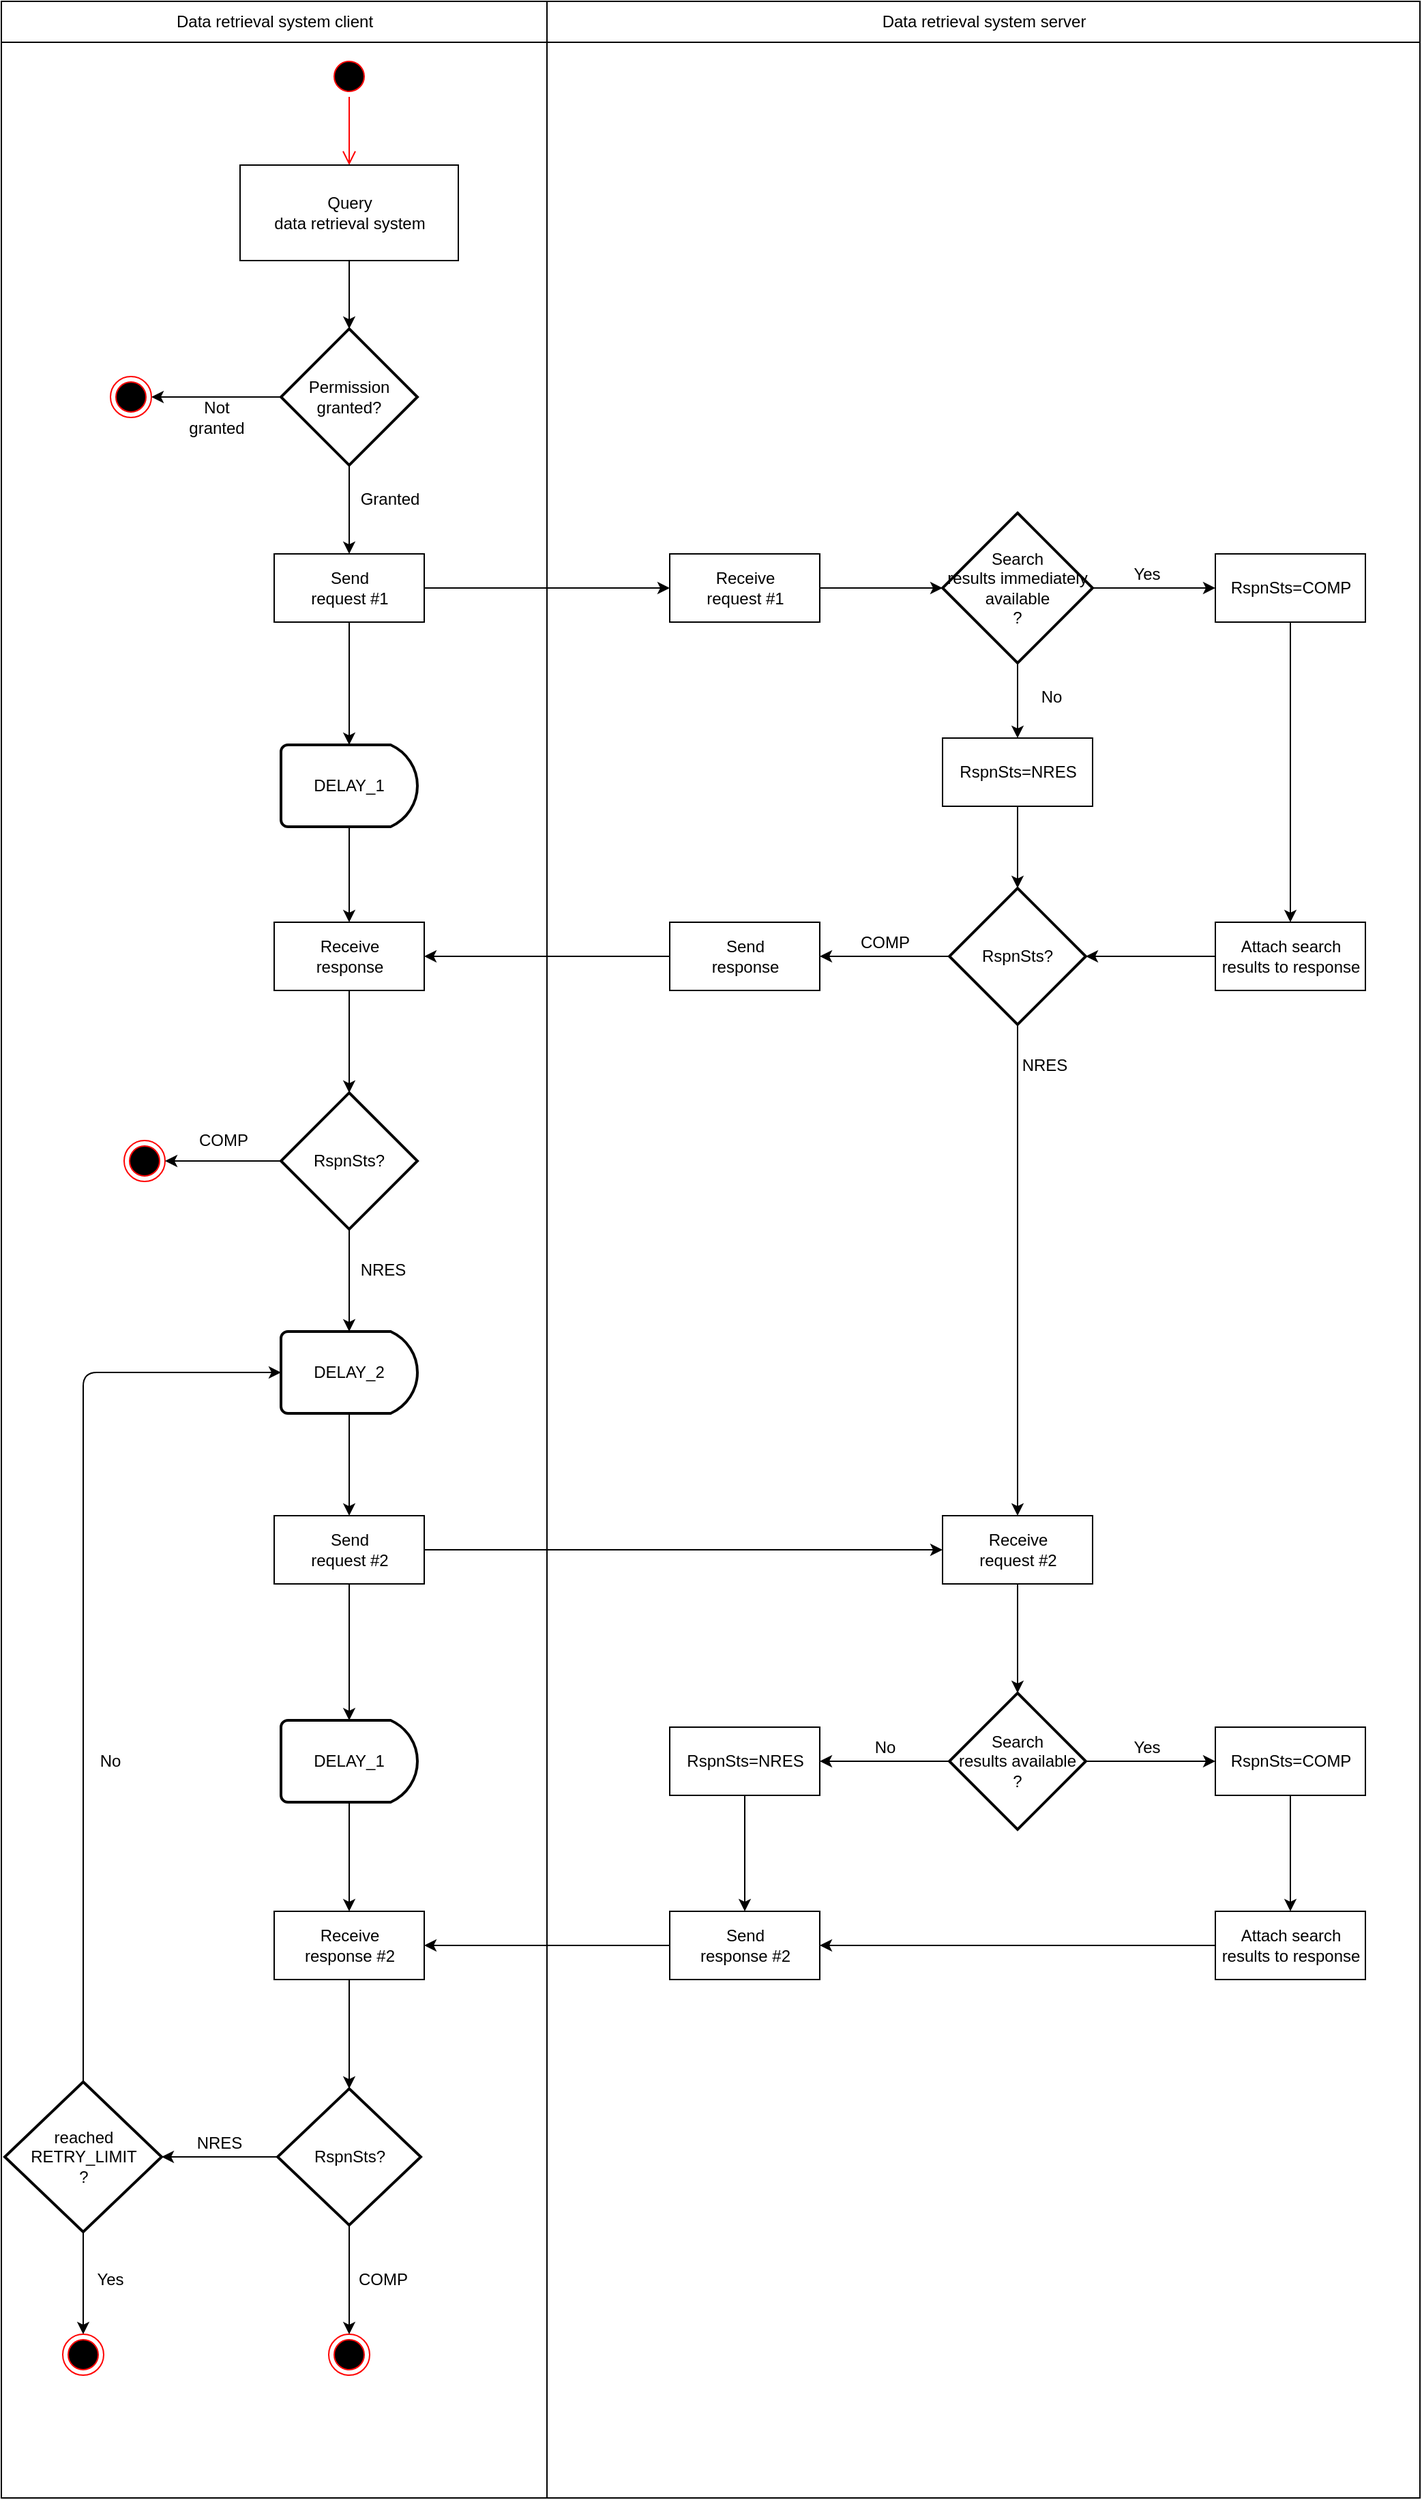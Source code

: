 <mxfile version="11.3.1" type="device" pages="1"><diagram id="aarI69xZHIist2HCta9E" name="Page-1"><mxGraphModel dx="1422" dy="615" grid="1" gridSize="10" guides="1" tooltips="1" connect="1" arrows="1" fold="1" page="1" pageScale="1" pageWidth="850" pageHeight="1100" math="0" shadow="0"><root><mxCell id="0"/><mxCell id="1" parent="0"/><mxCell id="n9tnSGsol8YIWOQ1lJVu-21" value="" style="rounded=0;whiteSpace=wrap;html=1;" parent="1" vertex="1"><mxGeometry x="480" y="10" width="640" height="1830" as="geometry"/></mxCell><mxCell id="n9tnSGsol8YIWOQ1lJVu-20" value="" style="rounded=0;whiteSpace=wrap;html=1;" parent="1" vertex="1"><mxGeometry x="80" y="10" width="400" height="1830" as="geometry"/></mxCell><mxCell id="n9tnSGsol8YIWOQ1lJVu-1" value="" style="ellipse;html=1;shape=startState;fillColor=#000000;strokeColor=#ff0000;" parent="1" vertex="1"><mxGeometry x="320" y="50" width="30" height="30" as="geometry"/></mxCell><mxCell id="n9tnSGsol8YIWOQ1lJVu-2" value="" style="edgeStyle=orthogonalEdgeStyle;html=1;verticalAlign=bottom;endArrow=open;endSize=8;strokeColor=#ff0000;entryX=0.5;entryY=0;entryDx=0;entryDy=0;" parent="1" source="n9tnSGsol8YIWOQ1lJVu-1" target="n9tnSGsol8YIWOQ1lJVu-3" edge="1"><mxGeometry relative="1" as="geometry"><mxPoint x="335" y="140" as="targetPoint"/></mxGeometry></mxCell><mxCell id="n9tnSGsol8YIWOQ1lJVu-3" value="&lt;div&gt;Query &lt;br&gt;&lt;/div&gt;&lt;div&gt;data retrieval system&lt;/div&gt;" style="html=1;" parent="1" vertex="1"><mxGeometry x="255" y="130" width="160" height="70" as="geometry"/></mxCell><mxCell id="n9tnSGsol8YIWOQ1lJVu-4" value="&lt;div&gt;Permission&lt;/div&gt;&lt;div&gt;granted?&lt;br&gt;&lt;/div&gt;" style="strokeWidth=2;html=1;shape=mxgraph.flowchart.decision;whiteSpace=wrap;" parent="1" vertex="1"><mxGeometry x="285" y="250" width="100" height="100" as="geometry"/></mxCell><mxCell id="n9tnSGsol8YIWOQ1lJVu-5" value="" style="endArrow=classic;html=1;exitX=0.5;exitY=1;exitDx=0;exitDy=0;entryX=0.5;entryY=0;entryDx=0;entryDy=0;entryPerimeter=0;" parent="1" source="n9tnSGsol8YIWOQ1lJVu-3" target="n9tnSGsol8YIWOQ1lJVu-4" edge="1"><mxGeometry width="50" height="50" relative="1" as="geometry"><mxPoint x="320" y="290" as="sourcePoint"/><mxPoint x="370" y="240" as="targetPoint"/></mxGeometry></mxCell><mxCell id="n9tnSGsol8YIWOQ1lJVu-6" value="" style="ellipse;html=1;shape=endState;fillColor=#000000;strokeColor=#ff0000;" parent="1" vertex="1"><mxGeometry x="160" y="285" width="30" height="30" as="geometry"/></mxCell><mxCell id="n9tnSGsol8YIWOQ1lJVu-7" value="" style="endArrow=classic;html=1;entryX=1;entryY=0.5;entryDx=0;entryDy=0;exitX=0;exitY=0.5;exitDx=0;exitDy=0;exitPerimeter=0;" parent="1" source="n9tnSGsol8YIWOQ1lJVu-4" target="n9tnSGsol8YIWOQ1lJVu-6" edge="1"><mxGeometry width="50" height="50" relative="1" as="geometry"><mxPoint x="220" y="380" as="sourcePoint"/><mxPoint x="270" y="330" as="targetPoint"/></mxGeometry></mxCell><mxCell id="n9tnSGsol8YIWOQ1lJVu-8" value="Not granted" style="text;html=1;strokeColor=none;fillColor=none;align=center;verticalAlign=middle;whiteSpace=wrap;rounded=0;" parent="1" vertex="1"><mxGeometry x="217.5" y="305" width="40" height="20" as="geometry"/></mxCell><mxCell id="n9tnSGsol8YIWOQ1lJVu-10" value="&lt;div&gt;Send &lt;br&gt;&lt;/div&gt;&lt;div&gt;request #1&lt;br&gt;&lt;/div&gt;" style="html=1;" parent="1" vertex="1"><mxGeometry x="280" y="415" width="110" height="50" as="geometry"/></mxCell><mxCell id="n9tnSGsol8YIWOQ1lJVu-11" value="" style="endArrow=classic;html=1;exitX=0.5;exitY=1;exitDx=0;exitDy=0;exitPerimeter=0;entryX=0.5;entryY=0;entryDx=0;entryDy=0;" parent="1" source="n9tnSGsol8YIWOQ1lJVu-4" target="n9tnSGsol8YIWOQ1lJVu-10" edge="1"><mxGeometry width="50" height="50" relative="1" as="geometry"><mxPoint x="310" y="470" as="sourcePoint"/><mxPoint x="360" y="420" as="targetPoint"/></mxGeometry></mxCell><mxCell id="n9tnSGsol8YIWOQ1lJVu-12" value="" style="endArrow=classic;html=1;exitX=1;exitY=0.5;exitDx=0;exitDy=0;entryX=0;entryY=0.5;entryDx=0;entryDy=0;" parent="1" source="n9tnSGsol8YIWOQ1lJVu-10" target="n9tnSGsol8YIWOQ1lJVu-13" edge="1"><mxGeometry width="50" height="50" relative="1" as="geometry"><mxPoint x="160" y="600" as="sourcePoint"/><mxPoint x="335" y="610" as="targetPoint"/></mxGeometry></mxCell><mxCell id="n9tnSGsol8YIWOQ1lJVu-13" value="&lt;div&gt;Receive &lt;br&gt;&lt;/div&gt;&lt;div&gt;request #1&lt;br&gt;&lt;/div&gt;" style="html=1;" parent="1" vertex="1"><mxGeometry x="570" y="415" width="110" height="50" as="geometry"/></mxCell><mxCell id="n9tnSGsol8YIWOQ1lJVu-14" value="&lt;div&gt;RspnSts=NRES&lt;br&gt;&lt;/div&gt;" style="html=1;" parent="1" vertex="1"><mxGeometry x="770" y="550" width="110" height="50" as="geometry"/></mxCell><mxCell id="n9tnSGsol8YIWOQ1lJVu-22" value="Data retrieval system client" style="html=1;" parent="1" vertex="1"><mxGeometry x="80" y="10" width="400" height="30" as="geometry"/></mxCell><mxCell id="n9tnSGsol8YIWOQ1lJVu-23" value="Data retrieval system server" style="html=1;" parent="1" vertex="1"><mxGeometry x="480" y="10" width="640" height="30" as="geometry"/></mxCell><mxCell id="n9tnSGsol8YIWOQ1lJVu-24" value="Granted" style="text;html=1;strokeColor=none;fillColor=none;align=center;verticalAlign=middle;whiteSpace=wrap;rounded=0;" parent="1" vertex="1"><mxGeometry x="345" y="365" width="40" height="20" as="geometry"/></mxCell><mxCell id="9JoCxrENI88ZQL-zNagX-1" value="&lt;div&gt;Search &lt;br&gt;&lt;/div&gt;&lt;div&gt;results immediately available&lt;/div&gt;?" style="strokeWidth=2;html=1;shape=mxgraph.flowchart.decision;whiteSpace=wrap;" vertex="1" parent="1"><mxGeometry x="770" y="385" width="110" height="110" as="geometry"/></mxCell><mxCell id="9JoCxrENI88ZQL-zNagX-2" value="&lt;div&gt;RspnSts=COMP&lt;/div&gt;" style="html=1;" vertex="1" parent="1"><mxGeometry x="970" y="415" width="110" height="50" as="geometry"/></mxCell><mxCell id="9JoCxrENI88ZQL-zNagX-3" value="" style="endArrow=classic;html=1;entryX=0;entryY=0.5;entryDx=0;entryDy=0;entryPerimeter=0;exitX=1;exitY=0.5;exitDx=0;exitDy=0;" edge="1" parent="1" source="n9tnSGsol8YIWOQ1lJVu-13" target="9JoCxrENI88ZQL-zNagX-1"><mxGeometry width="50" height="50" relative="1" as="geometry"><mxPoint x="720" y="510" as="sourcePoint"/><mxPoint x="770" y="460" as="targetPoint"/></mxGeometry></mxCell><mxCell id="9JoCxrENI88ZQL-zNagX-4" value="" style="endArrow=classic;html=1;entryX=0;entryY=0.5;entryDx=0;entryDy=0;exitX=1;exitY=0.5;exitDx=0;exitDy=0;exitPerimeter=0;" edge="1" parent="1" source="9JoCxrENI88ZQL-zNagX-1" target="9JoCxrENI88ZQL-zNagX-2"><mxGeometry width="50" height="50" relative="1" as="geometry"><mxPoint x="890" y="500" as="sourcePoint"/><mxPoint x="940" y="450" as="targetPoint"/></mxGeometry></mxCell><mxCell id="9JoCxrENI88ZQL-zNagX-5" value="" style="endArrow=classic;html=1;exitX=0.5;exitY=1;exitDx=0;exitDy=0;exitPerimeter=0;entryX=0.5;entryY=0;entryDx=0;entryDy=0;" edge="1" parent="1" source="9JoCxrENI88ZQL-zNagX-1" target="n9tnSGsol8YIWOQ1lJVu-14"><mxGeometry width="50" height="50" relative="1" as="geometry"><mxPoint x="880" y="550" as="sourcePoint"/><mxPoint x="930" y="500" as="targetPoint"/></mxGeometry></mxCell><mxCell id="9JoCxrENI88ZQL-zNagX-6" value="&lt;div&gt;Attach search &lt;br&gt;&lt;/div&gt;&lt;div&gt;results to response &lt;/div&gt;" style="html=1;" vertex="1" parent="1"><mxGeometry x="970" y="685" width="110" height="50" as="geometry"/></mxCell><mxCell id="9JoCxrENI88ZQL-zNagX-7" value="&lt;div&gt;Send &lt;br&gt;&lt;/div&gt;&lt;div&gt;response&lt;br&gt;&lt;/div&gt;" style="html=1;" vertex="1" parent="1"><mxGeometry x="570" y="685" width="110" height="50" as="geometry"/></mxCell><mxCell id="9JoCxrENI88ZQL-zNagX-9" value="" style="endArrow=classic;html=1;exitX=0.5;exitY=1;exitDx=0;exitDy=0;entryX=0.5;entryY=0;entryDx=0;entryDy=0;" edge="1" parent="1" source="9JoCxrENI88ZQL-zNagX-2" target="9JoCxrENI88ZQL-zNagX-6"><mxGeometry width="50" height="50" relative="1" as="geometry"><mxPoint x="1030" y="600" as="sourcePoint"/><mxPoint x="1080" y="550" as="targetPoint"/></mxGeometry></mxCell><mxCell id="9JoCxrENI88ZQL-zNagX-10" value="" style="endArrow=classic;html=1;entryX=0;entryY=0.5;entryDx=0;entryDy=0;exitX=0.5;exitY=1;exitDx=0;exitDy=0;entryPerimeter=0;" edge="1" parent="1" source="n9tnSGsol8YIWOQ1lJVu-14" target="9JoCxrENI88ZQL-zNagX-20"><mxGeometry width="50" height="50" relative="1" as="geometry"><mxPoint x="700" y="660" as="sourcePoint"/><mxPoint x="750" y="610" as="targetPoint"/></mxGeometry></mxCell><mxCell id="9JoCxrENI88ZQL-zNagX-11" value="" style="endArrow=classic;html=1;exitX=0;exitY=0.5;exitDx=0;exitDy=0;entryX=0.5;entryY=0;entryDx=0;entryDy=0;entryPerimeter=0;" edge="1" parent="1" source="9JoCxrENI88ZQL-zNagX-6" target="9JoCxrENI88ZQL-zNagX-20"><mxGeometry width="50" height="50" relative="1" as="geometry"><mxPoint x="910" y="660" as="sourcePoint"/><mxPoint x="900" y="695" as="targetPoint"/></mxGeometry></mxCell><mxCell id="9JoCxrENI88ZQL-zNagX-12" value="DELAY_1 " style="strokeWidth=2;html=1;shape=mxgraph.flowchart.delay;whiteSpace=wrap;" vertex="1" parent="1"><mxGeometry x="285" y="555" width="100" height="60" as="geometry"/></mxCell><mxCell id="9JoCxrENI88ZQL-zNagX-13" value="" style="endArrow=classic;html=1;exitX=0.5;exitY=1;exitDx=0;exitDy=0;entryX=0.5;entryY=0;entryDx=0;entryDy=0;entryPerimeter=0;" edge="1" parent="1" source="n9tnSGsol8YIWOQ1lJVu-10" target="9JoCxrENI88ZQL-zNagX-12"><mxGeometry width="50" height="50" relative="1" as="geometry"><mxPoint x="310" y="540" as="sourcePoint"/><mxPoint x="360" y="490" as="targetPoint"/></mxGeometry></mxCell><mxCell id="9JoCxrENI88ZQL-zNagX-15" value="&lt;div&gt;Receive &lt;br&gt;&lt;/div&gt;&lt;div&gt;response&lt;br&gt;&lt;/div&gt;" style="html=1;" vertex="1" parent="1"><mxGeometry x="280" y="685" width="110" height="50" as="geometry"/></mxCell><mxCell id="9JoCxrENI88ZQL-zNagX-16" value="" style="endArrow=classic;html=1;exitX=0.5;exitY=1;exitDx=0;exitDy=0;exitPerimeter=0;entryX=0.5;entryY=0;entryDx=0;entryDy=0;" edge="1" parent="1" source="9JoCxrENI88ZQL-zNagX-12" target="9JoCxrENI88ZQL-zNagX-15"><mxGeometry width="50" height="50" relative="1" as="geometry"><mxPoint x="410" y="660" as="sourcePoint"/><mxPoint x="460" y="610" as="targetPoint"/></mxGeometry></mxCell><mxCell id="9JoCxrENI88ZQL-zNagX-17" value="Yes" style="text;html=1;strokeColor=none;fillColor=none;align=center;verticalAlign=middle;whiteSpace=wrap;rounded=0;" vertex="1" parent="1"><mxGeometry x="900" y="420" width="40" height="20" as="geometry"/></mxCell><mxCell id="9JoCxrENI88ZQL-zNagX-18" value="No" style="text;html=1;strokeColor=none;fillColor=none;align=center;verticalAlign=middle;whiteSpace=wrap;rounded=0;" vertex="1" parent="1"><mxGeometry x="830" y="510" width="40" height="20" as="geometry"/></mxCell><mxCell id="9JoCxrENI88ZQL-zNagX-20" value="RspnSts?" style="strokeWidth=2;html=1;shape=mxgraph.flowchart.decision;whiteSpace=wrap;direction=south;" vertex="1" parent="1"><mxGeometry x="775" y="660" width="100" height="100" as="geometry"/></mxCell><mxCell id="9JoCxrENI88ZQL-zNagX-21" value="" style="endArrow=classic;html=1;exitX=0.5;exitY=1;exitDx=0;exitDy=0;exitPerimeter=0;entryX=1;entryY=0.5;entryDx=0;entryDy=0;" edge="1" parent="1" source="9JoCxrENI88ZQL-zNagX-20" target="9JoCxrENI88ZQL-zNagX-7"><mxGeometry width="50" height="50" relative="1" as="geometry"><mxPoint x="710" y="690" as="sourcePoint"/><mxPoint x="760" y="640" as="targetPoint"/></mxGeometry></mxCell><mxCell id="9JoCxrENI88ZQL-zNagX-22" value="COMP" style="text;html=1;strokeColor=none;fillColor=none;align=center;verticalAlign=middle;whiteSpace=wrap;rounded=0;" vertex="1" parent="1"><mxGeometry x="708" y="690" width="40" height="20" as="geometry"/></mxCell><mxCell id="9JoCxrENI88ZQL-zNagX-26" value="" style="endArrow=classic;html=1;exitX=1;exitY=0.5;exitDx=0;exitDy=0;exitPerimeter=0;entryX=0.5;entryY=0;entryDx=0;entryDy=0;" edge="1" parent="1" source="9JoCxrENI88ZQL-zNagX-20" target="9JoCxrENI88ZQL-zNagX-53"><mxGeometry width="50" height="50" relative="1" as="geometry"><mxPoint x="910" y="810" as="sourcePoint"/><mxPoint x="825" y="830" as="targetPoint"/></mxGeometry></mxCell><mxCell id="9JoCxrENI88ZQL-zNagX-28" value="&lt;div&gt;Search &lt;br&gt;&lt;/div&gt;&lt;div&gt;results available&lt;/div&gt;?" style="strokeWidth=2;html=1;shape=mxgraph.flowchart.decision;whiteSpace=wrap;" vertex="1" parent="1"><mxGeometry x="775" y="1250" width="100" height="100" as="geometry"/></mxCell><mxCell id="9JoCxrENI88ZQL-zNagX-34" value="NRES" style="text;html=1;strokeColor=none;fillColor=none;align=center;verticalAlign=middle;whiteSpace=wrap;rounded=0;" vertex="1" parent="1"><mxGeometry x="825" y="780" width="40" height="20" as="geometry"/></mxCell><mxCell id="9JoCxrENI88ZQL-zNagX-35" value="" style="endArrow=classic;html=1;exitX=0;exitY=0.5;exitDx=0;exitDy=0;entryX=1;entryY=0.5;entryDx=0;entryDy=0;" edge="1" parent="1" source="9JoCxrENI88ZQL-zNagX-7" target="9JoCxrENI88ZQL-zNagX-15"><mxGeometry width="50" height="50" relative="1" as="geometry"><mxPoint x="500" y="680" as="sourcePoint"/><mxPoint x="550" y="630" as="targetPoint"/></mxGeometry></mxCell><mxCell id="9JoCxrENI88ZQL-zNagX-42" value="RspnSts?" style="strokeWidth=2;html=1;shape=mxgraph.flowchart.decision;whiteSpace=wrap;" vertex="1" parent="1"><mxGeometry x="285" y="810" width="100" height="100" as="geometry"/></mxCell><mxCell id="9JoCxrENI88ZQL-zNagX-43" value="" style="endArrow=classic;html=1;exitX=0.5;exitY=1;exitDx=0;exitDy=0;entryX=0.5;entryY=0;entryDx=0;entryDy=0;entryPerimeter=0;" edge="1" parent="1" source="9JoCxrENI88ZQL-zNagX-15" target="9JoCxrENI88ZQL-zNagX-42"><mxGeometry width="50" height="50" relative="1" as="geometry"><mxPoint x="380" y="820" as="sourcePoint"/><mxPoint x="430" y="770" as="targetPoint"/></mxGeometry></mxCell><mxCell id="9JoCxrENI88ZQL-zNagX-44" value="" style="ellipse;html=1;shape=endState;fillColor=#000000;strokeColor=#ff0000;" vertex="1" parent="1"><mxGeometry x="170" y="845" width="30" height="30" as="geometry"/></mxCell><mxCell id="9JoCxrENI88ZQL-zNagX-45" value="" style="endArrow=classic;html=1;exitX=0;exitY=0.5;exitDx=0;exitDy=0;exitPerimeter=0;entryX=1;entryY=0.5;entryDx=0;entryDy=0;" edge="1" parent="1" source="9JoCxrENI88ZQL-zNagX-42" target="9JoCxrENI88ZQL-zNagX-44"><mxGeometry width="50" height="50" relative="1" as="geometry"><mxPoint x="250" y="830" as="sourcePoint"/><mxPoint x="300" y="780" as="targetPoint"/></mxGeometry></mxCell><mxCell id="9JoCxrENI88ZQL-zNagX-46" value="COMP" style="text;html=1;strokeColor=none;fillColor=none;align=center;verticalAlign=middle;whiteSpace=wrap;rounded=0;" vertex="1" parent="1"><mxGeometry x="223" y="835" width="40" height="20" as="geometry"/></mxCell><mxCell id="9JoCxrENI88ZQL-zNagX-47" value="DELAY_2" style="strokeWidth=2;html=1;shape=mxgraph.flowchart.delay;whiteSpace=wrap;" vertex="1" parent="1"><mxGeometry x="285" y="985" width="100" height="60" as="geometry"/></mxCell><mxCell id="9JoCxrENI88ZQL-zNagX-48" value="" style="endArrow=classic;html=1;exitX=0.5;exitY=1;exitDx=0;exitDy=0;exitPerimeter=0;entryX=0.5;entryY=0;entryDx=0;entryDy=0;entryPerimeter=0;" edge="1" parent="1" source="9JoCxrENI88ZQL-zNagX-42" target="9JoCxrENI88ZQL-zNagX-47"><mxGeometry width="50" height="50" relative="1" as="geometry"><mxPoint x="340" y="970" as="sourcePoint"/><mxPoint x="390" y="920" as="targetPoint"/></mxGeometry></mxCell><mxCell id="9JoCxrENI88ZQL-zNagX-49" value="NRES" style="text;html=1;strokeColor=none;fillColor=none;align=center;verticalAlign=middle;whiteSpace=wrap;rounded=0;" vertex="1" parent="1"><mxGeometry x="340" y="930" width="40" height="20" as="geometry"/></mxCell><mxCell id="9JoCxrENI88ZQL-zNagX-51" value="&lt;div&gt;Send &lt;br&gt;&lt;/div&gt;&lt;div&gt;request #2&lt;/div&gt;" style="html=1;" vertex="1" parent="1"><mxGeometry x="280" y="1120" width="110" height="50" as="geometry"/></mxCell><mxCell id="9JoCxrENI88ZQL-zNagX-52" value="" style="endArrow=classic;html=1;exitX=0.5;exitY=1;exitDx=0;exitDy=0;exitPerimeter=0;entryX=0.5;entryY=0;entryDx=0;entryDy=0;" edge="1" parent="1" source="9JoCxrENI88ZQL-zNagX-47" target="9JoCxrENI88ZQL-zNagX-51"><mxGeometry width="50" height="50" relative="1" as="geometry"><mxPoint x="350" y="1110" as="sourcePoint"/><mxPoint x="400" y="1060" as="targetPoint"/></mxGeometry></mxCell><mxCell id="9JoCxrENI88ZQL-zNagX-53" value="&lt;div&gt;Receive &lt;br&gt;&lt;/div&gt;&lt;div&gt;request #2&lt;/div&gt;" style="html=1;" vertex="1" parent="1"><mxGeometry x="770" y="1120" width="110" height="50" as="geometry"/></mxCell><mxCell id="9JoCxrENI88ZQL-zNagX-54" value="" style="endArrow=classic;html=1;entryX=0;entryY=0.5;entryDx=0;entryDy=0;exitX=1;exitY=0.5;exitDx=0;exitDy=0;" edge="1" parent="1" source="9JoCxrENI88ZQL-zNagX-51" target="9JoCxrENI88ZQL-zNagX-53"><mxGeometry width="50" height="50" relative="1" as="geometry"><mxPoint x="420" y="1152" as="sourcePoint"/><mxPoint x="500" y="1090" as="targetPoint"/></mxGeometry></mxCell><mxCell id="9JoCxrENI88ZQL-zNagX-55" value="" style="endArrow=classic;html=1;exitX=0.5;exitY=1;exitDx=0;exitDy=0;entryX=0.5;entryY=0;entryDx=0;entryDy=0;entryPerimeter=0;" edge="1" parent="1" source="9JoCxrENI88ZQL-zNagX-53" target="9JoCxrENI88ZQL-zNagX-28"><mxGeometry width="50" height="50" relative="1" as="geometry"><mxPoint x="900" y="1230" as="sourcePoint"/><mxPoint x="950" y="1180" as="targetPoint"/></mxGeometry></mxCell><mxCell id="9JoCxrENI88ZQL-zNagX-57" value="&lt;div&gt;Send &lt;br&gt;&lt;/div&gt;&lt;div&gt;response #2&lt;/div&gt;" style="html=1;" vertex="1" parent="1"><mxGeometry x="570" y="1410" width="110" height="50" as="geometry"/></mxCell><mxCell id="9JoCxrENI88ZQL-zNagX-58" value="RspnSts=NRES" style="html=1;" vertex="1" parent="1"><mxGeometry x="570" y="1275" width="110" height="50" as="geometry"/></mxCell><mxCell id="9JoCxrENI88ZQL-zNagX-60" value="&lt;div&gt;Attach search &lt;br&gt;&lt;/div&gt;&lt;div&gt;results to response&lt;/div&gt;" style="html=1;" vertex="1" parent="1"><mxGeometry x="970" y="1410" width="110" height="50" as="geometry"/></mxCell><mxCell id="9JoCxrENI88ZQL-zNagX-61" value="" style="endArrow=classic;html=1;entryX=1;entryY=0.5;entryDx=0;entryDy=0;exitX=0;exitY=0.5;exitDx=0;exitDy=0;exitPerimeter=0;" edge="1" parent="1" source="9JoCxrENI88ZQL-zNagX-28" target="9JoCxrENI88ZQL-zNagX-58"><mxGeometry width="50" height="50" relative="1" as="geometry"><mxPoint x="720" y="1330" as="sourcePoint"/><mxPoint x="770" y="1280" as="targetPoint"/></mxGeometry></mxCell><mxCell id="9JoCxrENI88ZQL-zNagX-62" value="" style="endArrow=classic;html=1;exitX=0.5;exitY=1;exitDx=0;exitDy=0;entryX=0.5;entryY=0;entryDx=0;entryDy=0;" edge="1" parent="1" source="9JoCxrENI88ZQL-zNagX-58" target="9JoCxrENI88ZQL-zNagX-57"><mxGeometry width="50" height="50" relative="1" as="geometry"><mxPoint x="650" y="1390" as="sourcePoint"/><mxPoint x="700" y="1340" as="targetPoint"/></mxGeometry></mxCell><mxCell id="9JoCxrENI88ZQL-zNagX-63" value="" style="endArrow=classic;html=1;exitX=1;exitY=0.5;exitDx=0;exitDy=0;exitPerimeter=0;entryX=0;entryY=0.5;entryDx=0;entryDy=0;" edge="1" parent="1" source="9JoCxrENI88ZQL-zNagX-28" target="9JoCxrENI88ZQL-zNagX-64"><mxGeometry width="50" height="50" relative="1" as="geometry"><mxPoint x="940" y="1420" as="sourcePoint"/><mxPoint x="990" y="1370" as="targetPoint"/></mxGeometry></mxCell><mxCell id="9JoCxrENI88ZQL-zNagX-64" value="RspnSts=COMP" style="html=1;" vertex="1" parent="1"><mxGeometry x="970" y="1275" width="110" height="50" as="geometry"/></mxCell><mxCell id="9JoCxrENI88ZQL-zNagX-65" value="" style="endArrow=classic;html=1;exitX=0.5;exitY=1;exitDx=0;exitDy=0;entryX=0.5;entryY=0;entryDx=0;entryDy=0;" edge="1" parent="1" source="9JoCxrENI88ZQL-zNagX-64" target="9JoCxrENI88ZQL-zNagX-60"><mxGeometry width="50" height="50" relative="1" as="geometry"><mxPoint x="1080" y="1390" as="sourcePoint"/><mxPoint x="1130" y="1340" as="targetPoint"/></mxGeometry></mxCell><mxCell id="9JoCxrENI88ZQL-zNagX-66" value="" style="endArrow=classic;html=1;entryX=1;entryY=0.5;entryDx=0;entryDy=0;exitX=0;exitY=0.5;exitDx=0;exitDy=0;" edge="1" parent="1" source="9JoCxrENI88ZQL-zNagX-60" target="9JoCxrENI88ZQL-zNagX-57"><mxGeometry width="50" height="50" relative="1" as="geometry"><mxPoint x="820" y="1440" as="sourcePoint"/><mxPoint x="870" y="1390" as="targetPoint"/></mxGeometry></mxCell><mxCell id="9JoCxrENI88ZQL-zNagX-68" value="DELAY_1" style="strokeWidth=2;html=1;shape=mxgraph.flowchart.delay;whiteSpace=wrap;" vertex="1" parent="1"><mxGeometry x="285" y="1270" width="100" height="60" as="geometry"/></mxCell><mxCell id="9JoCxrENI88ZQL-zNagX-69" value="" style="endArrow=classic;html=1;exitX=0.5;exitY=1;exitDx=0;exitDy=0;entryX=0.5;entryY=0;entryDx=0;entryDy=0;entryPerimeter=0;" edge="1" parent="1" source="9JoCxrENI88ZQL-zNagX-51" target="9JoCxrENI88ZQL-zNagX-68"><mxGeometry width="50" height="50" relative="1" as="geometry"><mxPoint x="380" y="1250" as="sourcePoint"/><mxPoint x="430" y="1200" as="targetPoint"/></mxGeometry></mxCell><mxCell id="9JoCxrENI88ZQL-zNagX-70" value="&lt;div&gt;Receive &lt;br&gt;&lt;/div&gt;&lt;div&gt;response #2&lt;/div&gt;" style="html=1;" vertex="1" parent="1"><mxGeometry x="280" y="1410" width="110" height="50" as="geometry"/></mxCell><mxCell id="9JoCxrENI88ZQL-zNagX-71" value="" style="endArrow=classic;html=1;entryX=1;entryY=0.5;entryDx=0;entryDy=0;exitX=0;exitY=0.5;exitDx=0;exitDy=0;" edge="1" parent="1" source="9JoCxrENI88ZQL-zNagX-57" target="9JoCxrENI88ZQL-zNagX-70"><mxGeometry width="50" height="50" relative="1" as="geometry"><mxPoint x="500" y="1470" as="sourcePoint"/><mxPoint x="550" y="1420" as="targetPoint"/></mxGeometry></mxCell><mxCell id="9JoCxrENI88ZQL-zNagX-72" value="" style="endArrow=classic;html=1;exitX=0.5;exitY=1;exitDx=0;exitDy=0;exitPerimeter=0;entryX=0.5;entryY=0;entryDx=0;entryDy=0;" edge="1" parent="1" source="9JoCxrENI88ZQL-zNagX-68" target="9JoCxrENI88ZQL-zNagX-70"><mxGeometry width="50" height="50" relative="1" as="geometry"><mxPoint x="380" y="1400" as="sourcePoint"/><mxPoint x="430" y="1350" as="targetPoint"/></mxGeometry></mxCell><mxCell id="9JoCxrENI88ZQL-zNagX-74" value="&lt;div&gt;reached&lt;/div&gt;&lt;div&gt;RETRY_LIMIT&lt;br&gt;&lt;/div&gt;?" style="strokeWidth=2;html=1;shape=mxgraph.flowchart.decision;whiteSpace=wrap;" vertex="1" parent="1"><mxGeometry x="82.5" y="1535" width="115" height="110" as="geometry"/></mxCell><mxCell id="9JoCxrENI88ZQL-zNagX-75" value="RspnSts?" style="strokeWidth=2;html=1;shape=mxgraph.flowchart.decision;whiteSpace=wrap;" vertex="1" parent="1"><mxGeometry x="282.5" y="1540" width="105" height="100" as="geometry"/></mxCell><mxCell id="9JoCxrENI88ZQL-zNagX-76" value="" style="endArrow=classic;html=1;exitX=0.5;exitY=1;exitDx=0;exitDy=0;entryX=0.5;entryY=0;entryDx=0;entryDy=0;entryPerimeter=0;" edge="1" parent="1" source="9JoCxrENI88ZQL-zNagX-70" target="9JoCxrENI88ZQL-zNagX-75"><mxGeometry width="50" height="50" relative="1" as="geometry"><mxPoint x="410" y="1540" as="sourcePoint"/><mxPoint x="460" y="1490" as="targetPoint"/></mxGeometry></mxCell><mxCell id="9JoCxrENI88ZQL-zNagX-77" value="" style="endArrow=classic;html=1;entryX=1;entryY=0.5;entryDx=0;entryDy=0;entryPerimeter=0;exitX=0;exitY=0.5;exitDx=0;exitDy=0;exitPerimeter=0;" edge="1" parent="1" source="9JoCxrENI88ZQL-zNagX-75" target="9JoCxrENI88ZQL-zNagX-74"><mxGeometry width="50" height="50" relative="1" as="geometry"><mxPoint x="220" y="1640" as="sourcePoint"/><mxPoint x="270" y="1590" as="targetPoint"/></mxGeometry></mxCell><mxCell id="9JoCxrENI88ZQL-zNagX-78" value="" style="ellipse;html=1;shape=endState;fillColor=#000000;strokeColor=#ff0000;" vertex="1" parent="1"><mxGeometry x="125" y="1720" width="30" height="30" as="geometry"/></mxCell><mxCell id="9JoCxrENI88ZQL-zNagX-79" value="" style="ellipse;html=1;shape=endState;fillColor=#000000;strokeColor=#ff0000;" vertex="1" parent="1"><mxGeometry x="320" y="1720" width="30" height="30" as="geometry"/></mxCell><mxCell id="9JoCxrENI88ZQL-zNagX-80" value="" style="endArrow=classic;html=1;exitX=0.5;exitY=1;exitDx=0;exitDy=0;exitPerimeter=0;entryX=0.5;entryY=0;entryDx=0;entryDy=0;" edge="1" parent="1" source="9JoCxrENI88ZQL-zNagX-74" target="9JoCxrENI88ZQL-zNagX-78"><mxGeometry width="50" height="50" relative="1" as="geometry"><mxPoint x="170" y="1720" as="sourcePoint"/><mxPoint x="220" y="1670" as="targetPoint"/></mxGeometry></mxCell><mxCell id="9JoCxrENI88ZQL-zNagX-81" value="" style="endArrow=classic;html=1;exitX=0.5;exitY=1;exitDx=0;exitDy=0;exitPerimeter=0;entryX=0.5;entryY=0;entryDx=0;entryDy=0;" edge="1" parent="1" source="9JoCxrENI88ZQL-zNagX-75" target="9JoCxrENI88ZQL-zNagX-79"><mxGeometry width="50" height="50" relative="1" as="geometry"><mxPoint x="390" y="1720" as="sourcePoint"/><mxPoint x="440" y="1670" as="targetPoint"/></mxGeometry></mxCell><mxCell id="9JoCxrENI88ZQL-zNagX-82" value="NRES" style="text;html=1;strokeColor=none;fillColor=none;align=center;verticalAlign=middle;whiteSpace=wrap;rounded=0;" vertex="1" parent="1"><mxGeometry x="220" y="1570" width="40" height="20" as="geometry"/></mxCell><mxCell id="9JoCxrENI88ZQL-zNagX-85" value="COMP" style="text;html=1;strokeColor=none;fillColor=none;align=center;verticalAlign=middle;whiteSpace=wrap;rounded=0;" vertex="1" parent="1"><mxGeometry x="340" y="1670" width="40" height="20" as="geometry"/></mxCell><mxCell id="9JoCxrENI88ZQL-zNagX-88" value="" style="endArrow=classic;html=1;exitX=0.5;exitY=0;exitDx=0;exitDy=0;exitPerimeter=0;entryX=0;entryY=0.5;entryDx=0;entryDy=0;entryPerimeter=0;" edge="1" parent="1" source="9JoCxrENI88ZQL-zNagX-74" target="9JoCxrENI88ZQL-zNagX-47"><mxGeometry width="50" height="50" relative="1" as="geometry"><mxPoint x="120" y="1420" as="sourcePoint"/><mxPoint x="170" y="1370" as="targetPoint"/><Array as="points"><mxPoint x="140" y="1015"/></Array></mxGeometry></mxCell><mxCell id="9JoCxrENI88ZQL-zNagX-89" value="No" style="text;html=1;strokeColor=none;fillColor=none;align=center;verticalAlign=middle;whiteSpace=wrap;rounded=0;" vertex="1" parent="1"><mxGeometry x="140" y="1290" width="40" height="20" as="geometry"/></mxCell><mxCell id="9JoCxrENI88ZQL-zNagX-90" value="Yes" style="text;html=1;strokeColor=none;fillColor=none;align=center;verticalAlign=middle;whiteSpace=wrap;rounded=0;" vertex="1" parent="1"><mxGeometry x="140" y="1670" width="40" height="20" as="geometry"/></mxCell><mxCell id="9JoCxrENI88ZQL-zNagX-91" value="No" style="text;html=1;strokeColor=none;fillColor=none;align=center;verticalAlign=middle;whiteSpace=wrap;rounded=0;" vertex="1" parent="1"><mxGeometry x="708" y="1280" width="40" height="20" as="geometry"/></mxCell><mxCell id="9JoCxrENI88ZQL-zNagX-92" value="Yes" style="text;html=1;strokeColor=none;fillColor=none;align=center;verticalAlign=middle;whiteSpace=wrap;rounded=0;" vertex="1" parent="1"><mxGeometry x="900" y="1280" width="40" height="20" as="geometry"/></mxCell></root></mxGraphModel></diagram></mxfile>